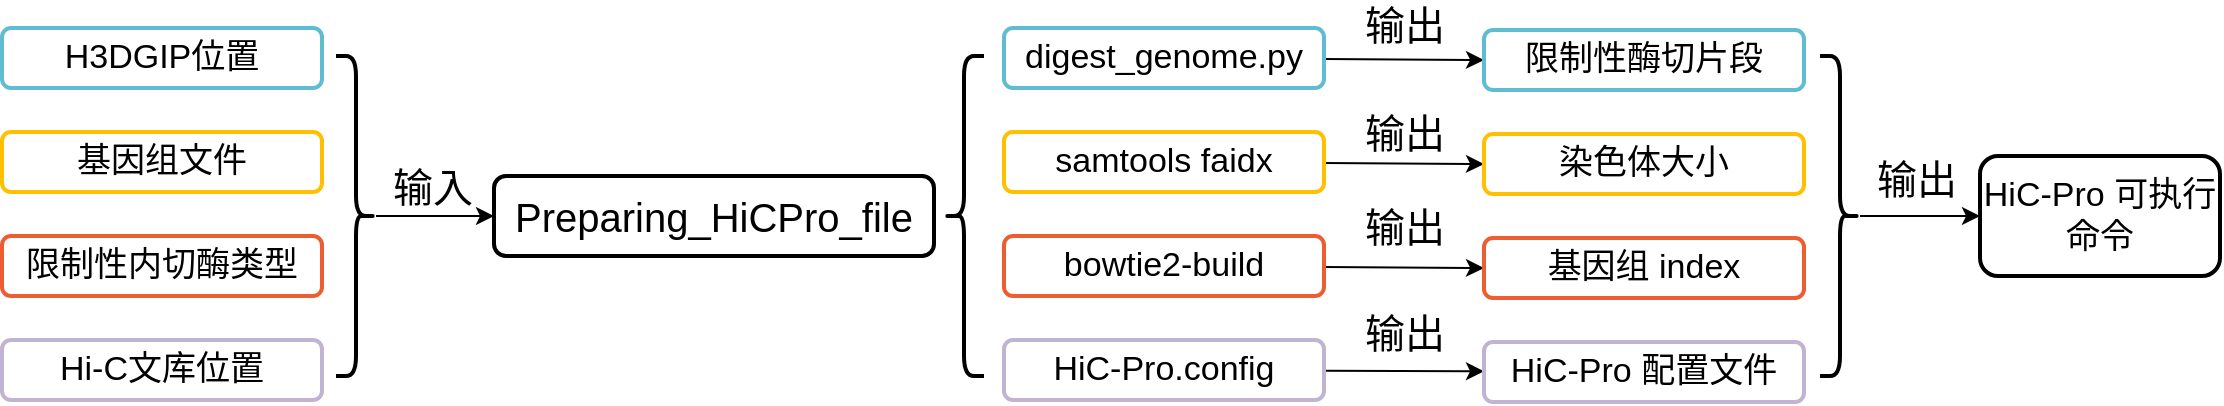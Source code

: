<mxfile>
    <diagram id="wPNtJu8ovcvpb-rHAY7w" name="第 1 页">
        <mxGraphModel dx="1435" dy="991" grid="1" gridSize="10" guides="1" tooltips="1" connect="1" arrows="1" fold="1" page="1" pageScale="1" pageWidth="827" pageHeight="1169" math="0" shadow="0">
            <root>
                <mxCell id="0"/>
                <mxCell id="1" parent="0"/>
                <mxCell id="2" value="Preparing_HiCPro_file" style="rounded=1;whiteSpace=wrap;html=1;strokeWidth=2;fontSize=20;" parent="1" vertex="1">
                    <mxGeometry x="317" y="352" width="220" height="40" as="geometry"/>
                </mxCell>
                <mxCell id="3" value="" style="shape=curlyBracket;whiteSpace=wrap;html=1;rounded=1;strokeWidth=2;" parent="1" vertex="1">
                    <mxGeometry x="542" y="292" width="20" height="160" as="geometry"/>
                </mxCell>
                <mxCell id="26" value="" style="edgeStyle=none;html=1;fontSize=20;entryX=0;entryY=0.5;entryDx=0;entryDy=0;" edge="1" parent="1" source="7" target="21">
                    <mxGeometry relative="1" as="geometry"/>
                </mxCell>
                <mxCell id="7" value="digest_genome.py" style="rounded=1;whiteSpace=wrap;html=1;strokeWidth=2;fontSize=17;strokeColor=#60BCD1;" parent="1" vertex="1">
                    <mxGeometry x="572" y="278" width="160" height="30" as="geometry"/>
                </mxCell>
                <mxCell id="27" value="" style="edgeStyle=none;html=1;fontSize=20;entryX=0;entryY=0.5;entryDx=0;entryDy=0;" edge="1" parent="1" source="8" target="22">
                    <mxGeometry relative="1" as="geometry"/>
                </mxCell>
                <mxCell id="8" value="samtools faidx" style="rounded=1;whiteSpace=wrap;html=1;strokeWidth=2;fontSize=17;strokeColor=#FEC000;" parent="1" vertex="1">
                    <mxGeometry x="572" y="330" width="160" height="30" as="geometry"/>
                </mxCell>
                <mxCell id="28" value="" style="edgeStyle=none;html=1;fontSize=20;entryX=0;entryY=0.5;entryDx=0;entryDy=0;" edge="1" parent="1" source="9" target="23">
                    <mxGeometry relative="1" as="geometry"/>
                </mxCell>
                <mxCell id="9" value="bowtie2-build" style="rounded=1;whiteSpace=wrap;html=1;strokeWidth=2;fontSize=17;strokeColor=#ED5D31;" parent="1" vertex="1">
                    <mxGeometry x="572" y="382" width="160" height="30" as="geometry"/>
                </mxCell>
                <mxCell id="29" value="" style="edgeStyle=none;html=1;fontSize=20;" edge="1" parent="1" source="10" target="24">
                    <mxGeometry relative="1" as="geometry"/>
                </mxCell>
                <mxCell id="10" value="HiC-Pro.config" style="rounded=1;whiteSpace=wrap;html=1;strokeWidth=2;fontSize=17;strokeColor=#C1B4D2;" parent="1" vertex="1">
                    <mxGeometry x="572" y="434" width="160" height="30" as="geometry"/>
                </mxCell>
                <mxCell id="16" value="" style="edgeStyle=none;html=1;" edge="1" parent="1" source="11" target="2">
                    <mxGeometry relative="1" as="geometry"/>
                </mxCell>
                <mxCell id="11" value="" style="shape=curlyBracket;whiteSpace=wrap;html=1;rounded=1;flipH=1;size=0.5;strokeWidth=2;" vertex="1" parent="1">
                    <mxGeometry x="238" y="292" width="20" height="160" as="geometry"/>
                </mxCell>
                <mxCell id="12" value="H3DGIP位置" style="rounded=1;whiteSpace=wrap;html=1;strokeWidth=2;fontSize=17;strokeColor=#60BCD1;" vertex="1" parent="1">
                    <mxGeometry x="71" y="278" width="160" height="30" as="geometry"/>
                </mxCell>
                <mxCell id="13" value="基因组文件" style="rounded=1;whiteSpace=wrap;html=1;strokeWidth=2;fontSize=17;strokeColor=#FEC000;" vertex="1" parent="1">
                    <mxGeometry x="71" y="330" width="160" height="30" as="geometry"/>
                </mxCell>
                <mxCell id="14" value="限制性内切酶类型" style="rounded=1;whiteSpace=wrap;html=1;strokeWidth=2;fontSize=17;strokeColor=#ED5D31;" vertex="1" parent="1">
                    <mxGeometry x="71" y="382" width="160" height="30" as="geometry"/>
                </mxCell>
                <mxCell id="15" value="Hi-C文库位置" style="rounded=1;whiteSpace=wrap;html=1;strokeWidth=2;fontSize=17;strokeColor=#C1B4D2;" vertex="1" parent="1">
                    <mxGeometry x="71" y="434" width="160" height="30" as="geometry"/>
                </mxCell>
                <mxCell id="18" value="&lt;font style=&quot;font-size: 20px&quot;&gt;输入&lt;/font&gt;" style="text;html=1;align=center;verticalAlign=middle;resizable=0;points=[];autosize=1;strokeColor=none;fillColor=none;" vertex="1" parent="1">
                    <mxGeometry x="256" y="347" width="60" height="20" as="geometry"/>
                </mxCell>
                <mxCell id="21" value="限制性酶切片段" style="rounded=1;whiteSpace=wrap;html=1;strokeWidth=2;fontSize=17;strokeColor=#60BCD1;" vertex="1" parent="1">
                    <mxGeometry x="812" y="279" width="160" height="30" as="geometry"/>
                </mxCell>
                <mxCell id="22" value="染色体大小" style="rounded=1;whiteSpace=wrap;html=1;strokeWidth=2;fontSize=17;strokeColor=#FEC000;" vertex="1" parent="1">
                    <mxGeometry x="812" y="331" width="160" height="30" as="geometry"/>
                </mxCell>
                <mxCell id="23" value="基因组 index" style="rounded=1;whiteSpace=wrap;html=1;strokeWidth=2;fontSize=17;strokeColor=#ED5D31;" vertex="1" parent="1">
                    <mxGeometry x="812" y="383" width="160" height="30" as="geometry"/>
                </mxCell>
                <mxCell id="24" value="HiC-Pro 配置文件" style="rounded=1;whiteSpace=wrap;html=1;strokeWidth=2;fontSize=17;strokeColor=#C1B4D2;" vertex="1" parent="1">
                    <mxGeometry x="812" y="435" width="160" height="30" as="geometry"/>
                </mxCell>
                <mxCell id="41" value="" style="edgeStyle=none;html=1;fontSize=20;" edge="1" parent="1" source="32" target="40">
                    <mxGeometry relative="1" as="geometry"/>
                </mxCell>
                <mxCell id="32" value="" style="shape=curlyBracket;whiteSpace=wrap;html=1;rounded=1;flipH=1;size=0.5;strokeWidth=2;" vertex="1" parent="1">
                    <mxGeometry x="980" y="292" width="20" height="160" as="geometry"/>
                </mxCell>
                <mxCell id="36" value="&lt;font style=&quot;font-size: 20px&quot;&gt;输出&lt;/font&gt;" style="text;html=1;align=center;verticalAlign=middle;resizable=0;points=[];autosize=1;strokeColor=none;fillColor=none;" vertex="1" parent="1">
                    <mxGeometry x="742" y="266" width="60" height="20" as="geometry"/>
                </mxCell>
                <mxCell id="37" value="&lt;font style=&quot;font-size: 20px&quot;&gt;输出&lt;/font&gt;" style="text;html=1;align=center;verticalAlign=middle;resizable=0;points=[];autosize=1;strokeColor=none;fillColor=none;" vertex="1" parent="1">
                    <mxGeometry x="742" y="320" width="60" height="20" as="geometry"/>
                </mxCell>
                <mxCell id="38" value="&lt;font style=&quot;font-size: 20px&quot;&gt;输出&lt;/font&gt;" style="text;html=1;align=center;verticalAlign=middle;resizable=0;points=[];autosize=1;strokeColor=none;fillColor=none;" vertex="1" parent="1">
                    <mxGeometry x="742" y="367" width="60" height="20" as="geometry"/>
                </mxCell>
                <mxCell id="39" value="&lt;font style=&quot;font-size: 20px&quot;&gt;输出&lt;/font&gt;" style="text;html=1;align=center;verticalAlign=middle;resizable=0;points=[];autosize=1;strokeColor=none;fillColor=none;" vertex="1" parent="1">
                    <mxGeometry x="742" y="420" width="60" height="20" as="geometry"/>
                </mxCell>
                <mxCell id="40" value="&lt;font style=&quot;font-size: 17px&quot;&gt;HiC-Pro 可执行命令&lt;/font&gt;" style="whiteSpace=wrap;html=1;rounded=1;strokeWidth=2;" vertex="1" parent="1">
                    <mxGeometry x="1060" y="342" width="120" height="60" as="geometry"/>
                </mxCell>
                <mxCell id="42" value="&lt;font style=&quot;font-size: 20px&quot;&gt;输出&lt;/font&gt;" style="text;html=1;align=center;verticalAlign=middle;resizable=0;points=[];autosize=1;strokeColor=none;fillColor=none;" vertex="1" parent="1">
                    <mxGeometry x="998" y="343" width="60" height="20" as="geometry"/>
                </mxCell>
            </root>
        </mxGraphModel>
    </diagram>
</mxfile>
